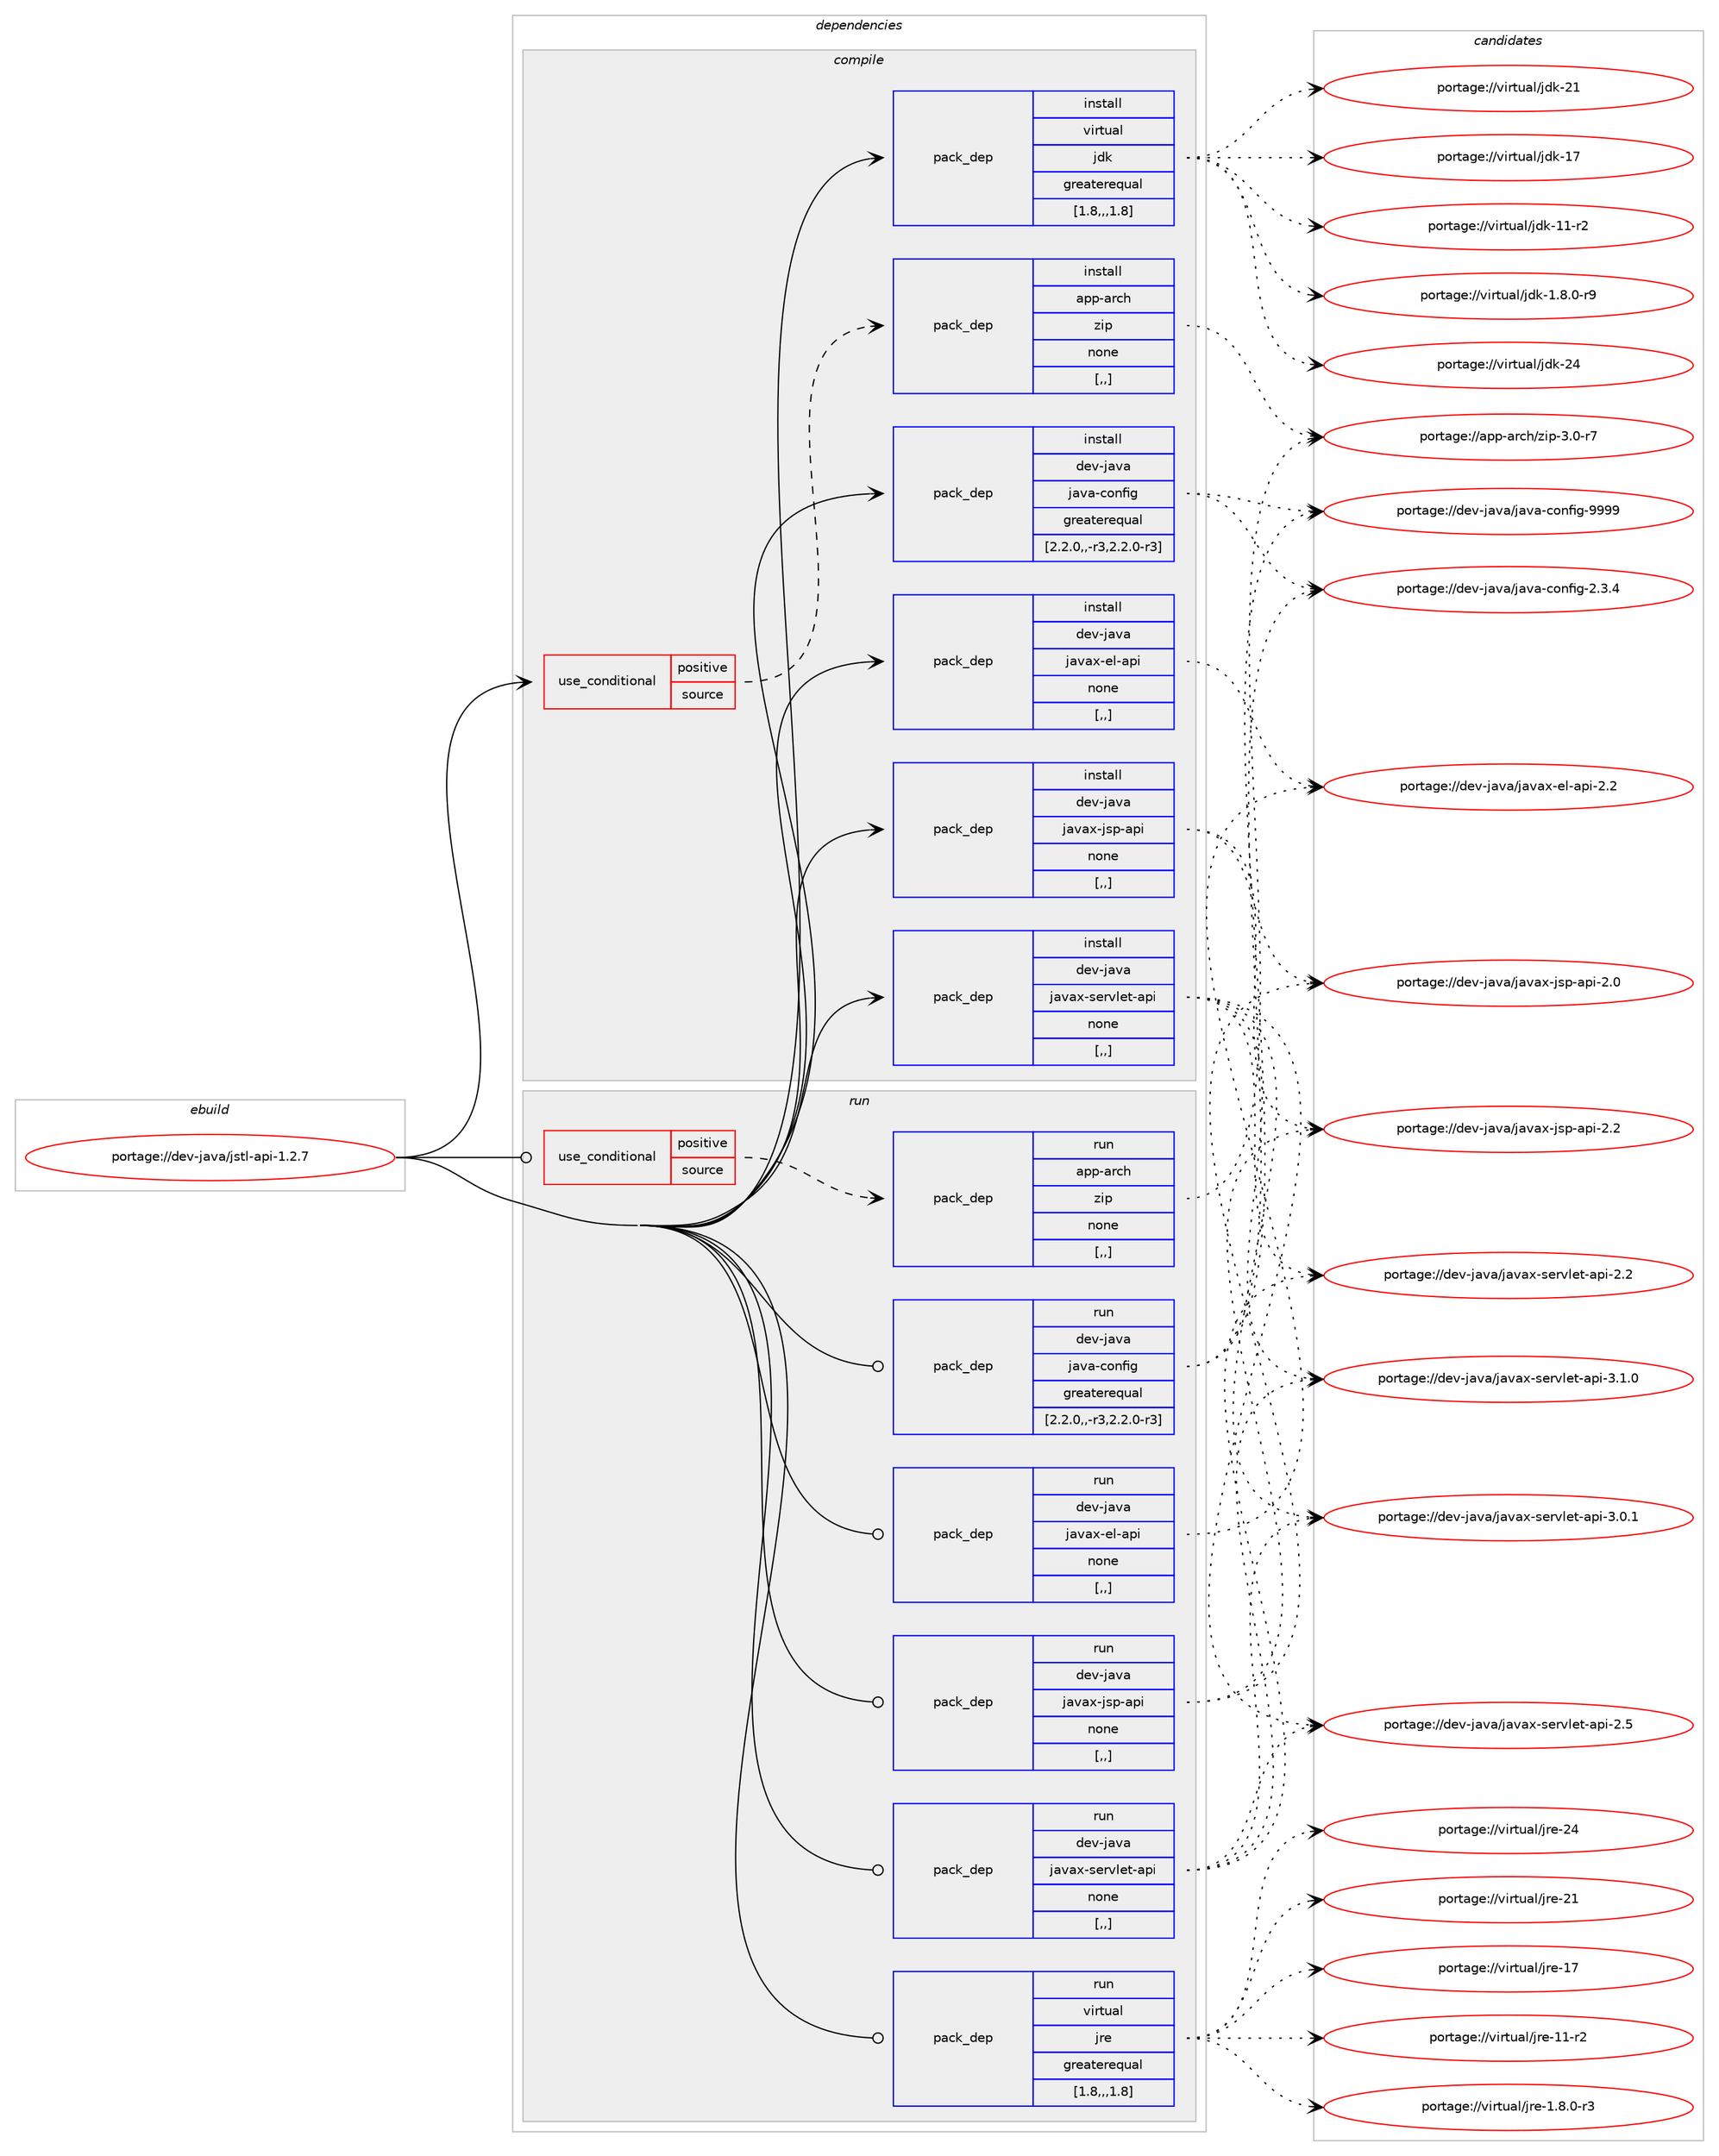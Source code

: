 digraph prolog {

# *************
# Graph options
# *************

newrank=true;
concentrate=true;
compound=true;
graph [rankdir=LR,fontname=Helvetica,fontsize=10,ranksep=1.5];#, ranksep=2.5, nodesep=0.2];
edge  [arrowhead=vee];
node  [fontname=Helvetica,fontsize=10];

# **********
# The ebuild
# **********

subgraph cluster_leftcol {
color=gray;
label=<<i>ebuild</i>>;
id [label="portage://dev-java/jstl-api-1.2.7", color=red, width=4, href="../dev-java/jstl-api-1.2.7.svg"];
}

# ****************
# The dependencies
# ****************

subgraph cluster_midcol {
color=gray;
label=<<i>dependencies</i>>;
subgraph cluster_compile {
fillcolor="#eeeeee";
style=filled;
label=<<i>compile</i>>;
subgraph cond22123 {
dependency95709 [label=<<TABLE BORDER="0" CELLBORDER="1" CELLSPACING="0" CELLPADDING="4"><TR><TD ROWSPAN="3" CELLPADDING="10">use_conditional</TD></TR><TR><TD>positive</TD></TR><TR><TD>source</TD></TR></TABLE>>, shape=none, color=red];
subgraph pack72529 {
dependency95710 [label=<<TABLE BORDER="0" CELLBORDER="1" CELLSPACING="0" CELLPADDING="4" WIDTH="220"><TR><TD ROWSPAN="6" CELLPADDING="30">pack_dep</TD></TR><TR><TD WIDTH="110">install</TD></TR><TR><TD>app-arch</TD></TR><TR><TD>zip</TD></TR><TR><TD>none</TD></TR><TR><TD>[,,]</TD></TR></TABLE>>, shape=none, color=blue];
}
dependency95709:e -> dependency95710:w [weight=20,style="dashed",arrowhead="vee"];
}
id:e -> dependency95709:w [weight=20,style="solid",arrowhead="vee"];
subgraph pack72530 {
dependency95711 [label=<<TABLE BORDER="0" CELLBORDER="1" CELLSPACING="0" CELLPADDING="4" WIDTH="220"><TR><TD ROWSPAN="6" CELLPADDING="30">pack_dep</TD></TR><TR><TD WIDTH="110">install</TD></TR><TR><TD>dev-java</TD></TR><TR><TD>java-config</TD></TR><TR><TD>greaterequal</TD></TR><TR><TD>[2.2.0,,-r3,2.2.0-r3]</TD></TR></TABLE>>, shape=none, color=blue];
}
id:e -> dependency95711:w [weight=20,style="solid",arrowhead="vee"];
subgraph pack72531 {
dependency95712 [label=<<TABLE BORDER="0" CELLBORDER="1" CELLSPACING="0" CELLPADDING="4" WIDTH="220"><TR><TD ROWSPAN="6" CELLPADDING="30">pack_dep</TD></TR><TR><TD WIDTH="110">install</TD></TR><TR><TD>dev-java</TD></TR><TR><TD>javax-el-api</TD></TR><TR><TD>none</TD></TR><TR><TD>[,,]</TD></TR></TABLE>>, shape=none, color=blue];
}
id:e -> dependency95712:w [weight=20,style="solid",arrowhead="vee"];
subgraph pack72532 {
dependency95713 [label=<<TABLE BORDER="0" CELLBORDER="1" CELLSPACING="0" CELLPADDING="4" WIDTH="220"><TR><TD ROWSPAN="6" CELLPADDING="30">pack_dep</TD></TR><TR><TD WIDTH="110">install</TD></TR><TR><TD>dev-java</TD></TR><TR><TD>javax-jsp-api</TD></TR><TR><TD>none</TD></TR><TR><TD>[,,]</TD></TR></TABLE>>, shape=none, color=blue];
}
id:e -> dependency95713:w [weight=20,style="solid",arrowhead="vee"];
subgraph pack72533 {
dependency95714 [label=<<TABLE BORDER="0" CELLBORDER="1" CELLSPACING="0" CELLPADDING="4" WIDTH="220"><TR><TD ROWSPAN="6" CELLPADDING="30">pack_dep</TD></TR><TR><TD WIDTH="110">install</TD></TR><TR><TD>dev-java</TD></TR><TR><TD>javax-servlet-api</TD></TR><TR><TD>none</TD></TR><TR><TD>[,,]</TD></TR></TABLE>>, shape=none, color=blue];
}
id:e -> dependency95714:w [weight=20,style="solid",arrowhead="vee"];
subgraph pack72534 {
dependency95715 [label=<<TABLE BORDER="0" CELLBORDER="1" CELLSPACING="0" CELLPADDING="4" WIDTH="220"><TR><TD ROWSPAN="6" CELLPADDING="30">pack_dep</TD></TR><TR><TD WIDTH="110">install</TD></TR><TR><TD>virtual</TD></TR><TR><TD>jdk</TD></TR><TR><TD>greaterequal</TD></TR><TR><TD>[1.8,,,1.8]</TD></TR></TABLE>>, shape=none, color=blue];
}
id:e -> dependency95715:w [weight=20,style="solid",arrowhead="vee"];
}
subgraph cluster_compileandrun {
fillcolor="#eeeeee";
style=filled;
label=<<i>compile and run</i>>;
}
subgraph cluster_run {
fillcolor="#eeeeee";
style=filled;
label=<<i>run</i>>;
subgraph cond22124 {
dependency95716 [label=<<TABLE BORDER="0" CELLBORDER="1" CELLSPACING="0" CELLPADDING="4"><TR><TD ROWSPAN="3" CELLPADDING="10">use_conditional</TD></TR><TR><TD>positive</TD></TR><TR><TD>source</TD></TR></TABLE>>, shape=none, color=red];
subgraph pack72535 {
dependency95717 [label=<<TABLE BORDER="0" CELLBORDER="1" CELLSPACING="0" CELLPADDING="4" WIDTH="220"><TR><TD ROWSPAN="6" CELLPADDING="30">pack_dep</TD></TR><TR><TD WIDTH="110">run</TD></TR><TR><TD>app-arch</TD></TR><TR><TD>zip</TD></TR><TR><TD>none</TD></TR><TR><TD>[,,]</TD></TR></TABLE>>, shape=none, color=blue];
}
dependency95716:e -> dependency95717:w [weight=20,style="dashed",arrowhead="vee"];
}
id:e -> dependency95716:w [weight=20,style="solid",arrowhead="odot"];
subgraph pack72536 {
dependency95718 [label=<<TABLE BORDER="0" CELLBORDER="1" CELLSPACING="0" CELLPADDING="4" WIDTH="220"><TR><TD ROWSPAN="6" CELLPADDING="30">pack_dep</TD></TR><TR><TD WIDTH="110">run</TD></TR><TR><TD>dev-java</TD></TR><TR><TD>java-config</TD></TR><TR><TD>greaterequal</TD></TR><TR><TD>[2.2.0,,-r3,2.2.0-r3]</TD></TR></TABLE>>, shape=none, color=blue];
}
id:e -> dependency95718:w [weight=20,style="solid",arrowhead="odot"];
subgraph pack72537 {
dependency95719 [label=<<TABLE BORDER="0" CELLBORDER="1" CELLSPACING="0" CELLPADDING="4" WIDTH="220"><TR><TD ROWSPAN="6" CELLPADDING="30">pack_dep</TD></TR><TR><TD WIDTH="110">run</TD></TR><TR><TD>dev-java</TD></TR><TR><TD>javax-el-api</TD></TR><TR><TD>none</TD></TR><TR><TD>[,,]</TD></TR></TABLE>>, shape=none, color=blue];
}
id:e -> dependency95719:w [weight=20,style="solid",arrowhead="odot"];
subgraph pack72538 {
dependency95720 [label=<<TABLE BORDER="0" CELLBORDER="1" CELLSPACING="0" CELLPADDING="4" WIDTH="220"><TR><TD ROWSPAN="6" CELLPADDING="30">pack_dep</TD></TR><TR><TD WIDTH="110">run</TD></TR><TR><TD>dev-java</TD></TR><TR><TD>javax-jsp-api</TD></TR><TR><TD>none</TD></TR><TR><TD>[,,]</TD></TR></TABLE>>, shape=none, color=blue];
}
id:e -> dependency95720:w [weight=20,style="solid",arrowhead="odot"];
subgraph pack72539 {
dependency95721 [label=<<TABLE BORDER="0" CELLBORDER="1" CELLSPACING="0" CELLPADDING="4" WIDTH="220"><TR><TD ROWSPAN="6" CELLPADDING="30">pack_dep</TD></TR><TR><TD WIDTH="110">run</TD></TR><TR><TD>dev-java</TD></TR><TR><TD>javax-servlet-api</TD></TR><TR><TD>none</TD></TR><TR><TD>[,,]</TD></TR></TABLE>>, shape=none, color=blue];
}
id:e -> dependency95721:w [weight=20,style="solid",arrowhead="odot"];
subgraph pack72540 {
dependency95722 [label=<<TABLE BORDER="0" CELLBORDER="1" CELLSPACING="0" CELLPADDING="4" WIDTH="220"><TR><TD ROWSPAN="6" CELLPADDING="30">pack_dep</TD></TR><TR><TD WIDTH="110">run</TD></TR><TR><TD>virtual</TD></TR><TR><TD>jre</TD></TR><TR><TD>greaterequal</TD></TR><TR><TD>[1.8,,,1.8]</TD></TR></TABLE>>, shape=none, color=blue];
}
id:e -> dependency95722:w [weight=20,style="solid",arrowhead="odot"];
}
}

# **************
# The candidates
# **************

subgraph cluster_choices {
rank=same;
color=gray;
label=<<i>candidates</i>>;

subgraph choice72529 {
color=black;
nodesep=1;
choice9711211245971149910447122105112455146484511455 [label="portage://app-arch/zip-3.0-r7", color=red, width=4,href="../app-arch/zip-3.0-r7.svg"];
dependency95710:e -> choice9711211245971149910447122105112455146484511455:w [style=dotted,weight="100"];
}
subgraph choice72530 {
color=black;
nodesep=1;
choice10010111845106971189747106971189745991111101021051034557575757 [label="portage://dev-java/java-config-9999", color=red, width=4,href="../dev-java/java-config-9999.svg"];
choice1001011184510697118974710697118974599111110102105103455046514652 [label="portage://dev-java/java-config-2.3.4", color=red, width=4,href="../dev-java/java-config-2.3.4.svg"];
dependency95711:e -> choice10010111845106971189747106971189745991111101021051034557575757:w [style=dotted,weight="100"];
dependency95711:e -> choice1001011184510697118974710697118974599111110102105103455046514652:w [style=dotted,weight="100"];
}
subgraph choice72531 {
color=black;
nodesep=1;
choice10010111845106971189747106971189712045101108459711210545504650 [label="portage://dev-java/javax-el-api-2.2", color=red, width=4,href="../dev-java/javax-el-api-2.2.svg"];
dependency95712:e -> choice10010111845106971189747106971189712045101108459711210545504650:w [style=dotted,weight="100"];
}
subgraph choice72532 {
color=black;
nodesep=1;
choice10010111845106971189747106971189712045106115112459711210545504650 [label="portage://dev-java/javax-jsp-api-2.2", color=red, width=4,href="../dev-java/javax-jsp-api-2.2.svg"];
choice10010111845106971189747106971189712045106115112459711210545504648 [label="portage://dev-java/javax-jsp-api-2.0", color=red, width=4,href="../dev-java/javax-jsp-api-2.0.svg"];
dependency95713:e -> choice10010111845106971189747106971189712045106115112459711210545504650:w [style=dotted,weight="100"];
dependency95713:e -> choice10010111845106971189747106971189712045106115112459711210545504648:w [style=dotted,weight="100"];
}
subgraph choice72533 {
color=black;
nodesep=1;
choice100101118451069711897471069711897120451151011141181081011164597112105455146494648 [label="portage://dev-java/javax-servlet-api-3.1.0", color=red, width=4,href="../dev-java/javax-servlet-api-3.1.0.svg"];
choice100101118451069711897471069711897120451151011141181081011164597112105455146484649 [label="portage://dev-java/javax-servlet-api-3.0.1", color=red, width=4,href="../dev-java/javax-servlet-api-3.0.1.svg"];
choice10010111845106971189747106971189712045115101114118108101116459711210545504653 [label="portage://dev-java/javax-servlet-api-2.5", color=red, width=4,href="../dev-java/javax-servlet-api-2.5.svg"];
choice10010111845106971189747106971189712045115101114118108101116459711210545504650 [label="portage://dev-java/javax-servlet-api-2.2", color=red, width=4,href="../dev-java/javax-servlet-api-2.2.svg"];
dependency95714:e -> choice100101118451069711897471069711897120451151011141181081011164597112105455146494648:w [style=dotted,weight="100"];
dependency95714:e -> choice100101118451069711897471069711897120451151011141181081011164597112105455146484649:w [style=dotted,weight="100"];
dependency95714:e -> choice10010111845106971189747106971189712045115101114118108101116459711210545504653:w [style=dotted,weight="100"];
dependency95714:e -> choice10010111845106971189747106971189712045115101114118108101116459711210545504650:w [style=dotted,weight="100"];
}
subgraph choice72534 {
color=black;
nodesep=1;
choice1181051141161179710847106100107455052 [label="portage://virtual/jdk-24", color=red, width=4,href="../virtual/jdk-24.svg"];
choice1181051141161179710847106100107455049 [label="portage://virtual/jdk-21", color=red, width=4,href="../virtual/jdk-21.svg"];
choice1181051141161179710847106100107454955 [label="portage://virtual/jdk-17", color=red, width=4,href="../virtual/jdk-17.svg"];
choice11810511411611797108471061001074549494511450 [label="portage://virtual/jdk-11-r2", color=red, width=4,href="../virtual/jdk-11-r2.svg"];
choice11810511411611797108471061001074549465646484511457 [label="portage://virtual/jdk-1.8.0-r9", color=red, width=4,href="../virtual/jdk-1.8.0-r9.svg"];
dependency95715:e -> choice1181051141161179710847106100107455052:w [style=dotted,weight="100"];
dependency95715:e -> choice1181051141161179710847106100107455049:w [style=dotted,weight="100"];
dependency95715:e -> choice1181051141161179710847106100107454955:w [style=dotted,weight="100"];
dependency95715:e -> choice11810511411611797108471061001074549494511450:w [style=dotted,weight="100"];
dependency95715:e -> choice11810511411611797108471061001074549465646484511457:w [style=dotted,weight="100"];
}
subgraph choice72535 {
color=black;
nodesep=1;
choice9711211245971149910447122105112455146484511455 [label="portage://app-arch/zip-3.0-r7", color=red, width=4,href="../app-arch/zip-3.0-r7.svg"];
dependency95717:e -> choice9711211245971149910447122105112455146484511455:w [style=dotted,weight="100"];
}
subgraph choice72536 {
color=black;
nodesep=1;
choice10010111845106971189747106971189745991111101021051034557575757 [label="portage://dev-java/java-config-9999", color=red, width=4,href="../dev-java/java-config-9999.svg"];
choice1001011184510697118974710697118974599111110102105103455046514652 [label="portage://dev-java/java-config-2.3.4", color=red, width=4,href="../dev-java/java-config-2.3.4.svg"];
dependency95718:e -> choice10010111845106971189747106971189745991111101021051034557575757:w [style=dotted,weight="100"];
dependency95718:e -> choice1001011184510697118974710697118974599111110102105103455046514652:w [style=dotted,weight="100"];
}
subgraph choice72537 {
color=black;
nodesep=1;
choice10010111845106971189747106971189712045101108459711210545504650 [label="portage://dev-java/javax-el-api-2.2", color=red, width=4,href="../dev-java/javax-el-api-2.2.svg"];
dependency95719:e -> choice10010111845106971189747106971189712045101108459711210545504650:w [style=dotted,weight="100"];
}
subgraph choice72538 {
color=black;
nodesep=1;
choice10010111845106971189747106971189712045106115112459711210545504650 [label="portage://dev-java/javax-jsp-api-2.2", color=red, width=4,href="../dev-java/javax-jsp-api-2.2.svg"];
choice10010111845106971189747106971189712045106115112459711210545504648 [label="portage://dev-java/javax-jsp-api-2.0", color=red, width=4,href="../dev-java/javax-jsp-api-2.0.svg"];
dependency95720:e -> choice10010111845106971189747106971189712045106115112459711210545504650:w [style=dotted,weight="100"];
dependency95720:e -> choice10010111845106971189747106971189712045106115112459711210545504648:w [style=dotted,weight="100"];
}
subgraph choice72539 {
color=black;
nodesep=1;
choice100101118451069711897471069711897120451151011141181081011164597112105455146494648 [label="portage://dev-java/javax-servlet-api-3.1.0", color=red, width=4,href="../dev-java/javax-servlet-api-3.1.0.svg"];
choice100101118451069711897471069711897120451151011141181081011164597112105455146484649 [label="portage://dev-java/javax-servlet-api-3.0.1", color=red, width=4,href="../dev-java/javax-servlet-api-3.0.1.svg"];
choice10010111845106971189747106971189712045115101114118108101116459711210545504653 [label="portage://dev-java/javax-servlet-api-2.5", color=red, width=4,href="../dev-java/javax-servlet-api-2.5.svg"];
choice10010111845106971189747106971189712045115101114118108101116459711210545504650 [label="portage://dev-java/javax-servlet-api-2.2", color=red, width=4,href="../dev-java/javax-servlet-api-2.2.svg"];
dependency95721:e -> choice100101118451069711897471069711897120451151011141181081011164597112105455146494648:w [style=dotted,weight="100"];
dependency95721:e -> choice100101118451069711897471069711897120451151011141181081011164597112105455146484649:w [style=dotted,weight="100"];
dependency95721:e -> choice10010111845106971189747106971189712045115101114118108101116459711210545504653:w [style=dotted,weight="100"];
dependency95721:e -> choice10010111845106971189747106971189712045115101114118108101116459711210545504650:w [style=dotted,weight="100"];
}
subgraph choice72540 {
color=black;
nodesep=1;
choice1181051141161179710847106114101455052 [label="portage://virtual/jre-24", color=red, width=4,href="../virtual/jre-24.svg"];
choice1181051141161179710847106114101455049 [label="portage://virtual/jre-21", color=red, width=4,href="../virtual/jre-21.svg"];
choice1181051141161179710847106114101454955 [label="portage://virtual/jre-17", color=red, width=4,href="../virtual/jre-17.svg"];
choice11810511411611797108471061141014549494511450 [label="portage://virtual/jre-11-r2", color=red, width=4,href="../virtual/jre-11-r2.svg"];
choice11810511411611797108471061141014549465646484511451 [label="portage://virtual/jre-1.8.0-r3", color=red, width=4,href="../virtual/jre-1.8.0-r3.svg"];
dependency95722:e -> choice1181051141161179710847106114101455052:w [style=dotted,weight="100"];
dependency95722:e -> choice1181051141161179710847106114101455049:w [style=dotted,weight="100"];
dependency95722:e -> choice1181051141161179710847106114101454955:w [style=dotted,weight="100"];
dependency95722:e -> choice11810511411611797108471061141014549494511450:w [style=dotted,weight="100"];
dependency95722:e -> choice11810511411611797108471061141014549465646484511451:w [style=dotted,weight="100"];
}
}

}
